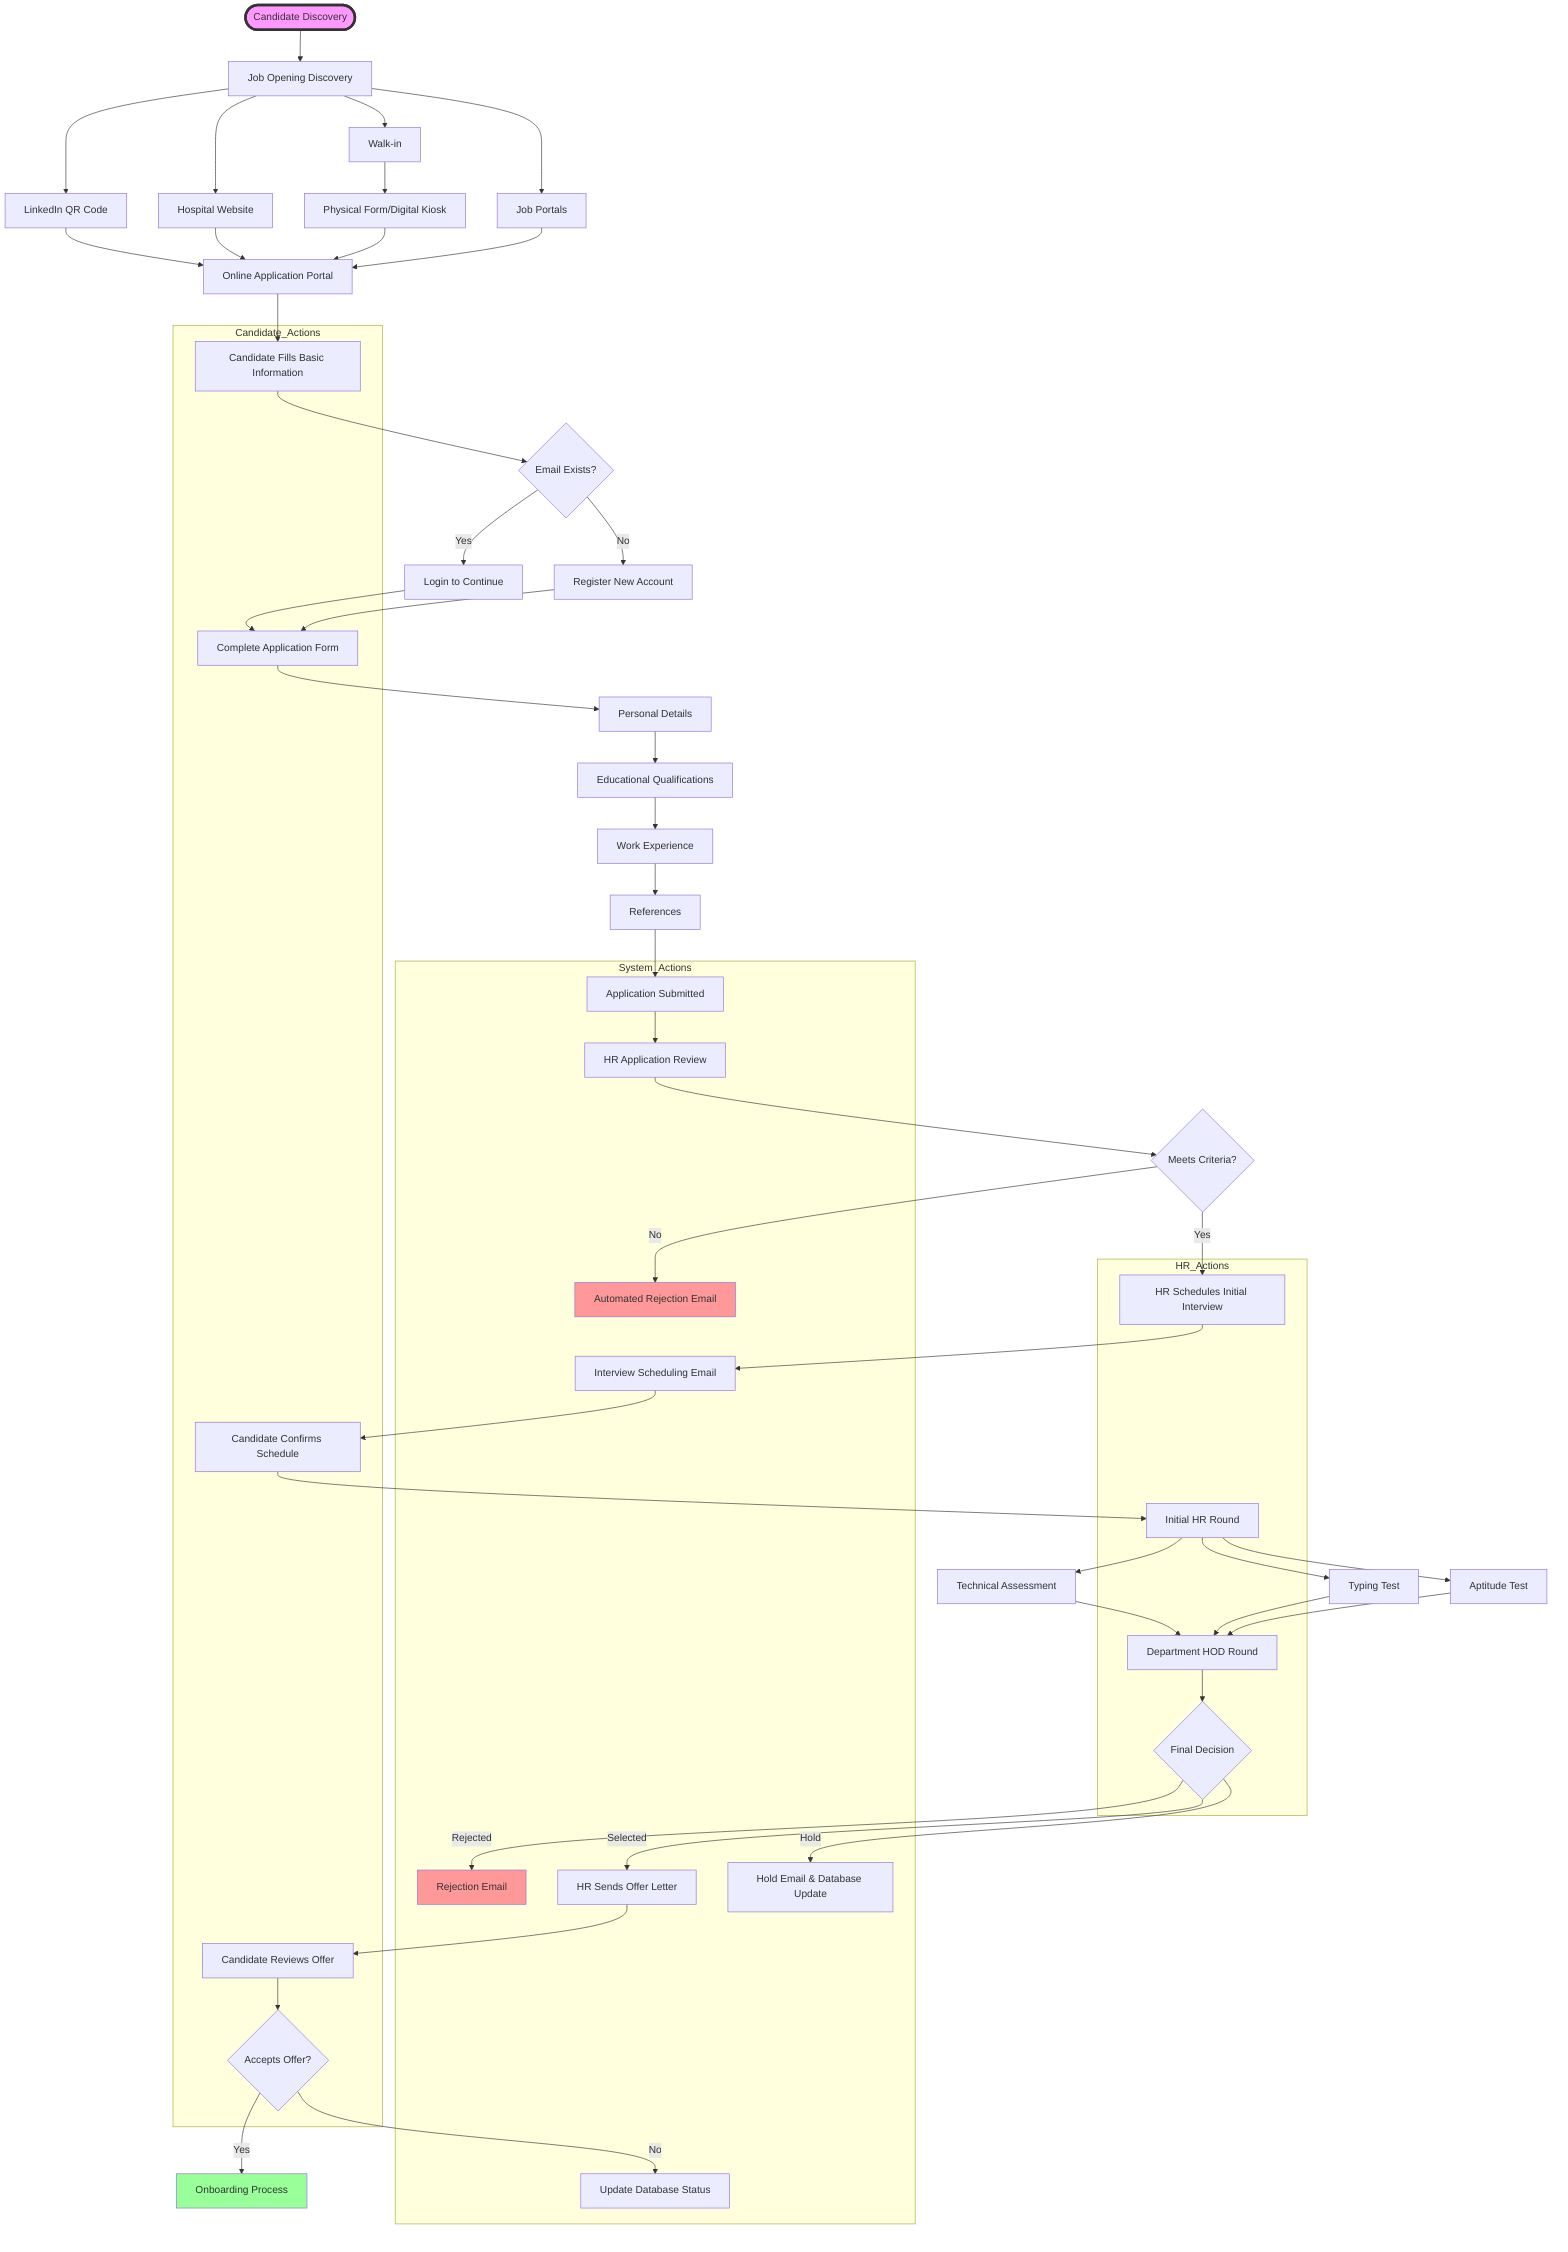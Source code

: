 flowchart TD
    Start([Candidate Discovery]) --> A[Job Opening Discovery]
    
    %% Discovery channels
    A --> B1[LinkedIn QR Code]
    A --> B2[Hospital Website]
    A --> B3[Walk-in]
    A --> B4[Job Portals]
    
    %% Application Process
    B1 & B2 & B4 --> C1[Online Application Portal]
    B3 --> C2[Physical Form/Digital Kiosk]
    C2 --> C1
    
    %% Initial Form Submission
    C1 --> D[Candidate Fills Basic Information]
    D --> E{Email Exists?}
    E -->|Yes| F[Login to Continue]
    E -->|No| G[Register New Account]
    F & G --> H[Complete Application Form]
    
    %% Application Sections
    H --> I1[Personal Details]
    I1 --> I2[Educational Qualifications]
    I2 --> I3[Work Experience]
    I3 --> I4[References]
    
    %% HR Review Process
    I4 --> J[Application Submitted]
    J --> K[HR Application Review]
    K --> L{Meets Criteria?}
    
    %% Initial Screening
    L -->|No| M[Automated Rejection Email]
    L -->|Yes| N[HR Schedules Initial Interview]
    
    %% Interview Process
    N --> O[Interview Scheduling Email]
    O --> P[Candidate Confirms Schedule]
    P --> Q[Initial HR Round]
    
    %% Assessment Process
    Q --> R1[Technical Assessment]
    Q --> R2[Typing Test]
    Q --> R3[Aptitude Test]
    R1 & R2 & R3 --> S[Department HOD Round]
    
    %% Selection Decision
    S --> T{Final Decision}
    T -->|Rejected| U[Rejection Email]
    T -->|Selected| V[HR Sends Offer Letter]
    T -->|Hold| W[Hold Email & Database Update]
    
    %% Post Selection
    V --> X[Candidate Reviews Offer]
    X --> Y{Accepts Offer?}
    Y -->|Yes| Z[Onboarding Process]
    Y -->|No| AA[Update Database Status]
    
    %% System States
    style Start fill:#f9f,stroke:#333,stroke-width:4px
    style M fill:#ff9999
    style U fill:#ff9999
    style Z fill:#99ff99
    
    %% Subgraph for System Actions
    subgraph System_Actions
        J
        K
        M
        O
        U
        V
        W
        AA
    end
    
    %% Subgraph for HR Actions
    subgraph HR_Actions
        N
        Q
        S
        T
    end
    
    %% Subgraph for Candidate Actions
    subgraph Candidate_Actions
        D
        H
        P
        X
        Y
    end